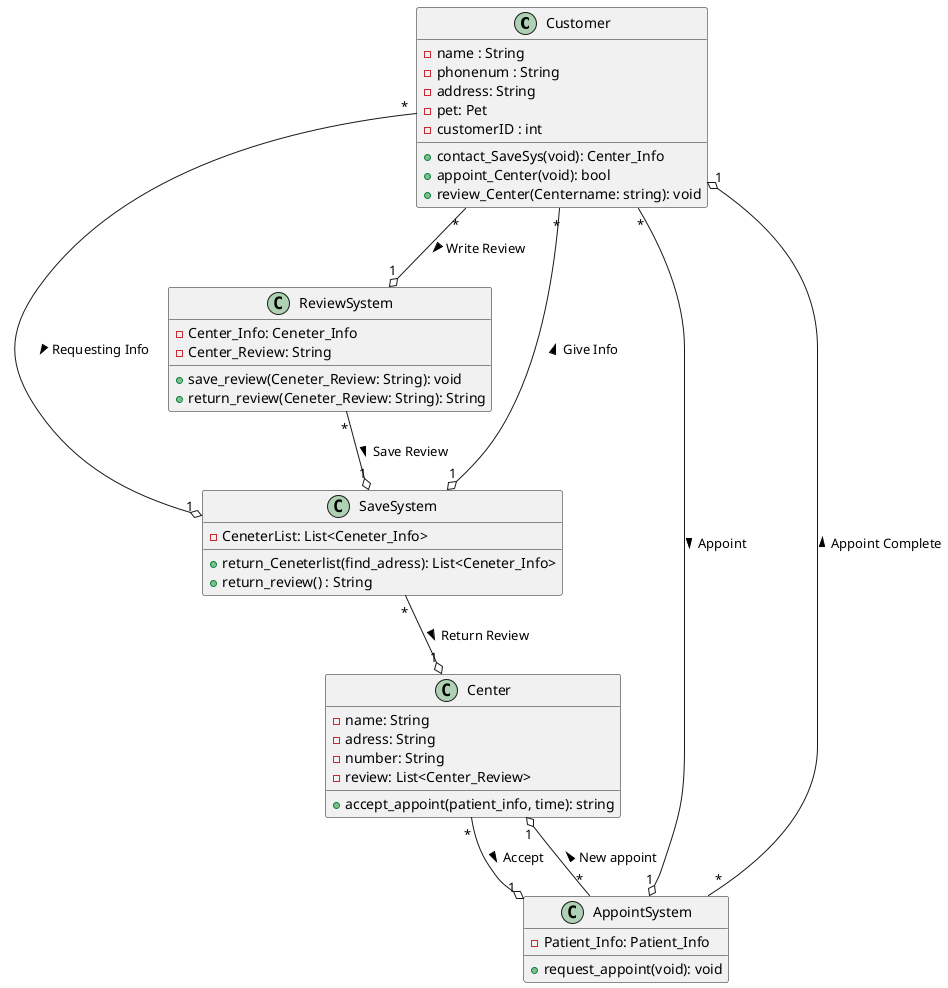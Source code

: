 @startuml
class Customer{
    -name : String
    -phonenum : String
    -address: String
    -pet: Pet
    -customerID : int

    +contact_SaveSys(void): Center_Info
    +appoint_Center(void): bool
    +review_Center(Centername: string): void

}

class SaveSystem{
    -CeneterList: List<Ceneter_Info>

    +return_Ceneterlist(find_adress): List<Ceneter_Info>
    +return_review() : String
}
class AppointSystem{
    -Patient_Info: Patient_Info
    
    +request_appoint(void): void
    
}
class ReviewSystem{
    -Center_Info: Ceneter_Info
    -Center_Review: String

    +save_review(Ceneter_Review: String): void
    +return_review(Ceneter_Review: String): String
}
class Center{
    -name: String
    -adress: String
    -number: String
    -review: List<Center_Review>
    
    +accept_appoint(patient_info, time): string
}

' relationship
' many to many relationship
Customer "*" --o "1" SaveSystem : Requesting Info >
Customer "*" --o "1" SaveSystem : Give Info <
Customer "*" --o "1" AppointSystem : Appoint >
AppointSystem "*" --o "1" Center : New appoint >
Center "*" --o "1" AppointSystem : Accept >
AppointSystem "*" --o "1" Customer : Appoint Complete >
Customer "*" --o "1" ReviewSystem : Write Review >
ReviewSystem "*" --o "1" SaveSystem : Save Review >
SaveSystem "*" --o "1" Center : Return Review >
@enduml
